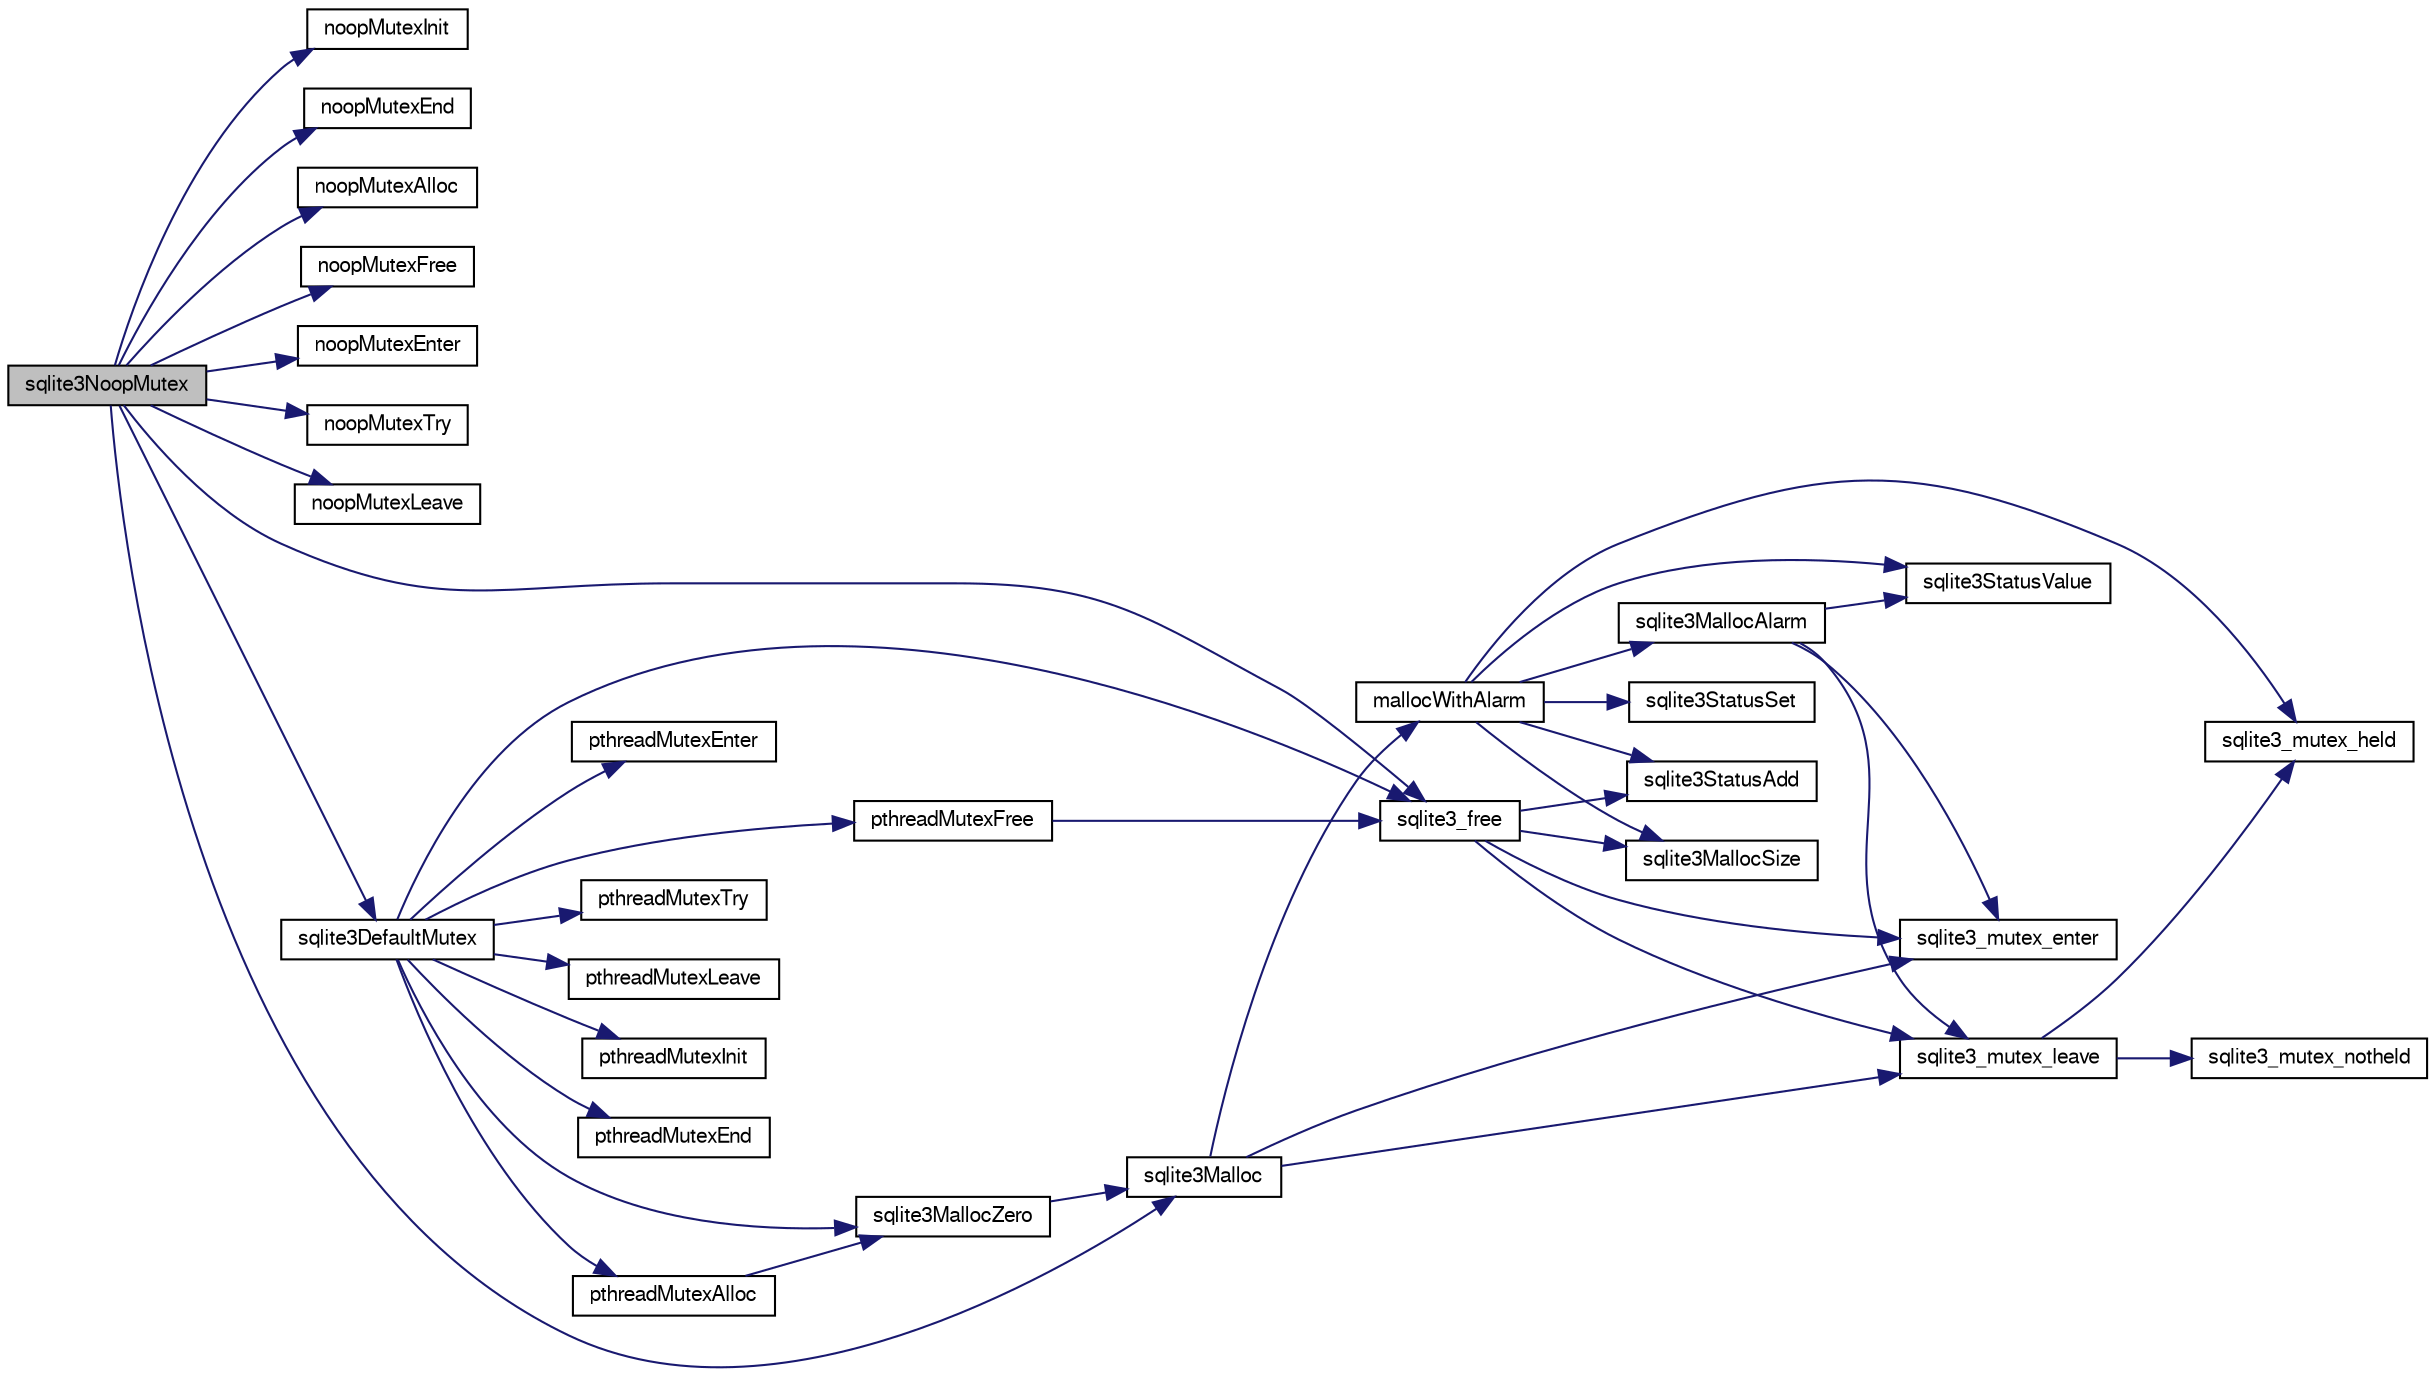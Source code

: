 digraph "sqlite3NoopMutex"
{
  edge [fontname="FreeSans",fontsize="10",labelfontname="FreeSans",labelfontsize="10"];
  node [fontname="FreeSans",fontsize="10",shape=record];
  rankdir="LR";
  Node603119 [label="sqlite3NoopMutex",height=0.2,width=0.4,color="black", fillcolor="grey75", style="filled", fontcolor="black"];
  Node603119 -> Node603120 [color="midnightblue",fontsize="10",style="solid",fontname="FreeSans"];
  Node603120 [label="noopMutexInit",height=0.2,width=0.4,color="black", fillcolor="white", style="filled",URL="$sqlite3_8c.html#a5b7e628d764b9fa21cf60efa4f007b9c"];
  Node603119 -> Node603121 [color="midnightblue",fontsize="10",style="solid",fontname="FreeSans"];
  Node603121 [label="noopMutexEnd",height=0.2,width=0.4,color="black", fillcolor="white", style="filled",URL="$sqlite3_8c.html#a0f0c029ce49c2f6c8a10487686cd4c44"];
  Node603119 -> Node603122 [color="midnightblue",fontsize="10",style="solid",fontname="FreeSans"];
  Node603122 [label="noopMutexAlloc",height=0.2,width=0.4,color="black", fillcolor="white", style="filled",URL="$sqlite3_8c.html#a19cab979a9c93ac871637110a1a0346a"];
  Node603119 -> Node603123 [color="midnightblue",fontsize="10",style="solid",fontname="FreeSans"];
  Node603123 [label="noopMutexFree",height=0.2,width=0.4,color="black", fillcolor="white", style="filled",URL="$sqlite3_8c.html#ac9f0fbd482a75bc7508626f508f7a222"];
  Node603119 -> Node603124 [color="midnightblue",fontsize="10",style="solid",fontname="FreeSans"];
  Node603124 [label="noopMutexEnter",height=0.2,width=0.4,color="black", fillcolor="white", style="filled",URL="$sqlite3_8c.html#afd4250b184c2dc7f7ffddc073dc62415"];
  Node603119 -> Node603125 [color="midnightblue",fontsize="10",style="solid",fontname="FreeSans"];
  Node603125 [label="noopMutexTry",height=0.2,width=0.4,color="black", fillcolor="white", style="filled",URL="$sqlite3_8c.html#a6cc5bf7bc4f4c4890d11321332080ce6"];
  Node603119 -> Node603126 [color="midnightblue",fontsize="10",style="solid",fontname="FreeSans"];
  Node603126 [label="noopMutexLeave",height=0.2,width=0.4,color="black", fillcolor="white", style="filled",URL="$sqlite3_8c.html#abbb054fbbcb2239be190b65ee35bcc5a"];
  Node603119 -> Node603127 [color="midnightblue",fontsize="10",style="solid",fontname="FreeSans"];
  Node603127 [label="sqlite3Malloc",height=0.2,width=0.4,color="black", fillcolor="white", style="filled",URL="$sqlite3_8c.html#a361a2eaa846b1885f123abe46f5d8b2b"];
  Node603127 -> Node603128 [color="midnightblue",fontsize="10",style="solid",fontname="FreeSans"];
  Node603128 [label="sqlite3_mutex_enter",height=0.2,width=0.4,color="black", fillcolor="white", style="filled",URL="$sqlite3_8c.html#a1c12cde690bd89f104de5cbad12a6bf5"];
  Node603127 -> Node603129 [color="midnightblue",fontsize="10",style="solid",fontname="FreeSans"];
  Node603129 [label="mallocWithAlarm",height=0.2,width=0.4,color="black", fillcolor="white", style="filled",URL="$sqlite3_8c.html#ab070d5cf8e48ec8a6a43cf025d48598b"];
  Node603129 -> Node603130 [color="midnightblue",fontsize="10",style="solid",fontname="FreeSans"];
  Node603130 [label="sqlite3_mutex_held",height=0.2,width=0.4,color="black", fillcolor="white", style="filled",URL="$sqlite3_8c.html#acf77da68932b6bc163c5e68547ecc3e7"];
  Node603129 -> Node603131 [color="midnightblue",fontsize="10",style="solid",fontname="FreeSans"];
  Node603131 [label="sqlite3StatusSet",height=0.2,width=0.4,color="black", fillcolor="white", style="filled",URL="$sqlite3_8c.html#afec7586c01fcb5ea17dc9d7725a589d9"];
  Node603129 -> Node603132 [color="midnightblue",fontsize="10",style="solid",fontname="FreeSans"];
  Node603132 [label="sqlite3StatusValue",height=0.2,width=0.4,color="black", fillcolor="white", style="filled",URL="$sqlite3_8c.html#a30b8ac296c6e200c1fa57708d52c6ef6"];
  Node603129 -> Node603133 [color="midnightblue",fontsize="10",style="solid",fontname="FreeSans"];
  Node603133 [label="sqlite3MallocAlarm",height=0.2,width=0.4,color="black", fillcolor="white", style="filled",URL="$sqlite3_8c.html#ada66988e8471d1198f3219c062377508"];
  Node603133 -> Node603132 [color="midnightblue",fontsize="10",style="solid",fontname="FreeSans"];
  Node603133 -> Node603134 [color="midnightblue",fontsize="10",style="solid",fontname="FreeSans"];
  Node603134 [label="sqlite3_mutex_leave",height=0.2,width=0.4,color="black", fillcolor="white", style="filled",URL="$sqlite3_8c.html#a5838d235601dbd3c1fa993555c6bcc93"];
  Node603134 -> Node603130 [color="midnightblue",fontsize="10",style="solid",fontname="FreeSans"];
  Node603134 -> Node603135 [color="midnightblue",fontsize="10",style="solid",fontname="FreeSans"];
  Node603135 [label="sqlite3_mutex_notheld",height=0.2,width=0.4,color="black", fillcolor="white", style="filled",URL="$sqlite3_8c.html#a83967c837c1c000d3b5adcfaa688f5dc"];
  Node603133 -> Node603128 [color="midnightblue",fontsize="10",style="solid",fontname="FreeSans"];
  Node603129 -> Node603136 [color="midnightblue",fontsize="10",style="solid",fontname="FreeSans"];
  Node603136 [label="sqlite3MallocSize",height=0.2,width=0.4,color="black", fillcolor="white", style="filled",URL="$sqlite3_8c.html#acf5d2a5f35270bafb050bd2def576955"];
  Node603129 -> Node603137 [color="midnightblue",fontsize="10",style="solid",fontname="FreeSans"];
  Node603137 [label="sqlite3StatusAdd",height=0.2,width=0.4,color="black", fillcolor="white", style="filled",URL="$sqlite3_8c.html#afa029f93586aeab4cc85360905dae9cd"];
  Node603127 -> Node603134 [color="midnightblue",fontsize="10",style="solid",fontname="FreeSans"];
  Node603119 -> Node603138 [color="midnightblue",fontsize="10",style="solid",fontname="FreeSans"];
  Node603138 [label="sqlite3_free",height=0.2,width=0.4,color="black", fillcolor="white", style="filled",URL="$sqlite3_8c.html#a6552349e36a8a691af5487999ab09519"];
  Node603138 -> Node603128 [color="midnightblue",fontsize="10",style="solid",fontname="FreeSans"];
  Node603138 -> Node603137 [color="midnightblue",fontsize="10",style="solid",fontname="FreeSans"];
  Node603138 -> Node603136 [color="midnightblue",fontsize="10",style="solid",fontname="FreeSans"];
  Node603138 -> Node603134 [color="midnightblue",fontsize="10",style="solid",fontname="FreeSans"];
  Node603119 -> Node603139 [color="midnightblue",fontsize="10",style="solid",fontname="FreeSans"];
  Node603139 [label="sqlite3DefaultMutex",height=0.2,width=0.4,color="black", fillcolor="white", style="filled",URL="$sqlite3_8c.html#ac895a71e325f9b2f9b862f737c17aca8"];
  Node603139 -> Node603140 [color="midnightblue",fontsize="10",style="solid",fontname="FreeSans"];
  Node603140 [label="pthreadMutexInit",height=0.2,width=0.4,color="black", fillcolor="white", style="filled",URL="$sqlite3_8c.html#a9b56fdbde7f0727defee410d73c40016"];
  Node603139 -> Node603141 [color="midnightblue",fontsize="10",style="solid",fontname="FreeSans"];
  Node603141 [label="pthreadMutexEnd",height=0.2,width=0.4,color="black", fillcolor="white", style="filled",URL="$sqlite3_8c.html#afcfa342e4b8a9b4debd150577fa7dd8d"];
  Node603139 -> Node603142 [color="midnightblue",fontsize="10",style="solid",fontname="FreeSans"];
  Node603142 [label="pthreadMutexAlloc",height=0.2,width=0.4,color="black", fillcolor="white", style="filled",URL="$sqlite3_8c.html#a42290854458de8191cc8762a838e3092"];
  Node603142 -> Node603143 [color="midnightblue",fontsize="10",style="solid",fontname="FreeSans"];
  Node603143 [label="sqlite3MallocZero",height=0.2,width=0.4,color="black", fillcolor="white", style="filled",URL="$sqlite3_8c.html#ab3e07a30b9b5471f9f5e8f9cb7229934"];
  Node603143 -> Node603127 [color="midnightblue",fontsize="10",style="solid",fontname="FreeSans"];
  Node603139 -> Node603144 [color="midnightblue",fontsize="10",style="solid",fontname="FreeSans"];
  Node603144 [label="pthreadMutexFree",height=0.2,width=0.4,color="black", fillcolor="white", style="filled",URL="$sqlite3_8c.html#ac2abf0acf925b9e3feecb4c0f3e10003"];
  Node603144 -> Node603138 [color="midnightblue",fontsize="10",style="solid",fontname="FreeSans"];
  Node603139 -> Node603145 [color="midnightblue",fontsize="10",style="solid",fontname="FreeSans"];
  Node603145 [label="pthreadMutexEnter",height=0.2,width=0.4,color="black", fillcolor="white", style="filled",URL="$sqlite3_8c.html#a16e99241f37f67ad7659d347dedc6eba"];
  Node603139 -> Node603146 [color="midnightblue",fontsize="10",style="solid",fontname="FreeSans"];
  Node603146 [label="pthreadMutexTry",height=0.2,width=0.4,color="black", fillcolor="white", style="filled",URL="$sqlite3_8c.html#a3179009778d803b8bbdfbcdcb8b9e0c5"];
  Node603139 -> Node603147 [color="midnightblue",fontsize="10",style="solid",fontname="FreeSans"];
  Node603147 [label="pthreadMutexLeave",height=0.2,width=0.4,color="black", fillcolor="white", style="filled",URL="$sqlite3_8c.html#aff5e74cc87a074eb386c1049425b7595"];
  Node603139 -> Node603143 [color="midnightblue",fontsize="10",style="solid",fontname="FreeSans"];
  Node603139 -> Node603138 [color="midnightblue",fontsize="10",style="solid",fontname="FreeSans"];
}
